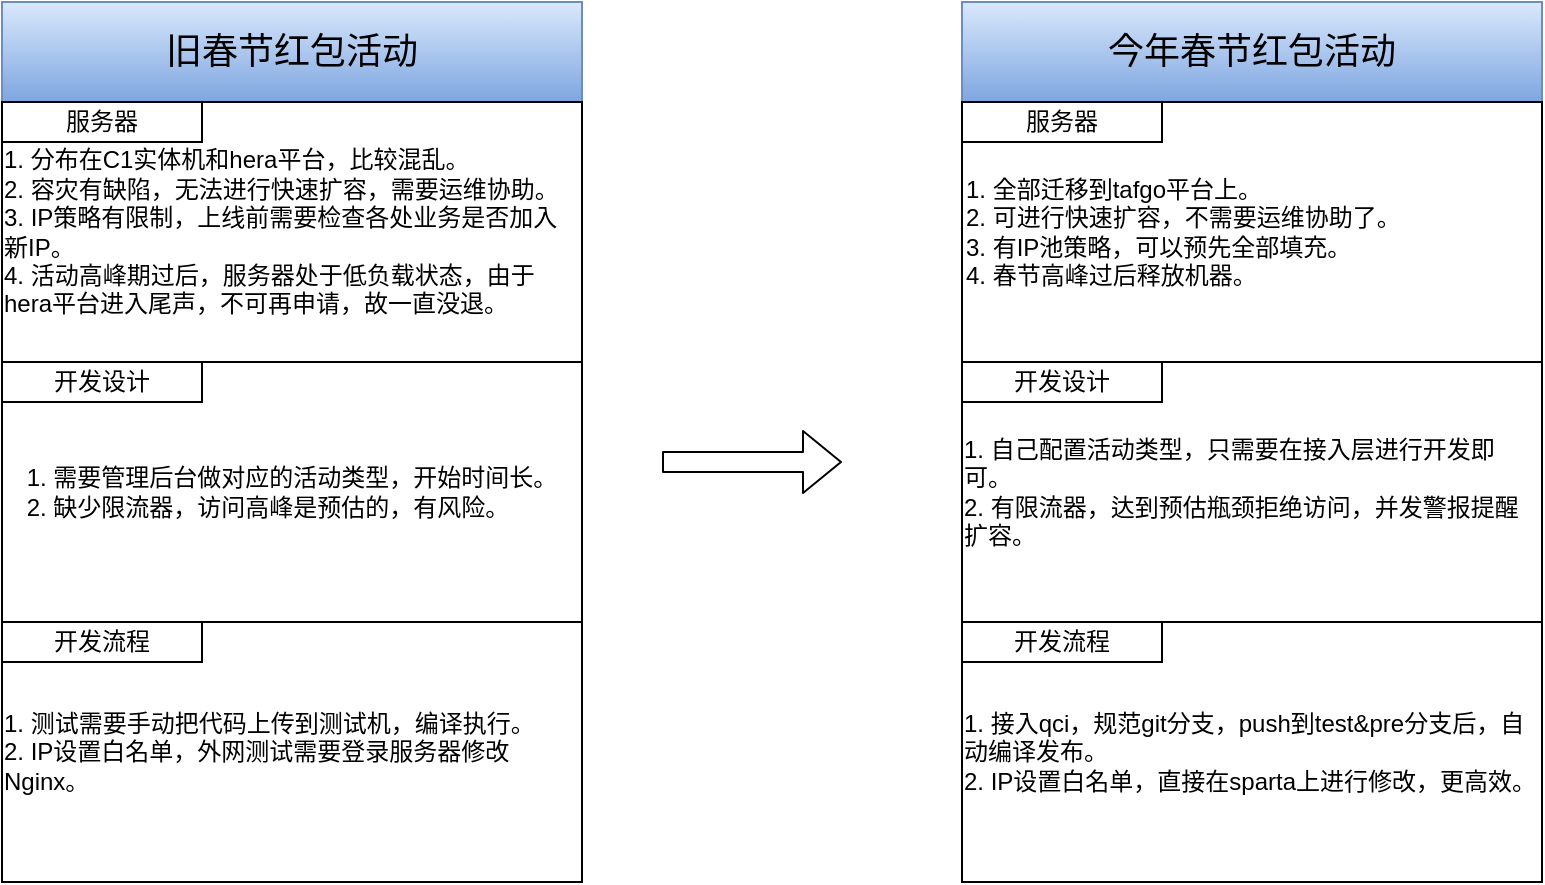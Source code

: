 <mxfile version="12.8.4" type="github">
  <diagram id="tgx5qRNd7c81VqCin17c" name="Page-1">
    <mxGraphModel dx="1003" dy="907" grid="1" gridSize="10" guides="1" tooltips="1" connect="1" arrows="1" fold="1" page="1" pageScale="1" pageWidth="1600" pageHeight="1200" math="0" shadow="0">
      <root>
        <mxCell id="0" />
        <mxCell id="1" parent="0" />
        <mxCell id="kUlPF4OWH2II1TtpLDOm-9" value="&lt;div style=&quot;text-align: left&quot;&gt;&lt;span&gt;1. 需要管理后台做对应的活动类型，开始时间长。&lt;/span&gt;&lt;/div&gt;&lt;div style=&quot;text-align: left&quot;&gt;&lt;span&gt;2. 缺少限流器，访问高峰是预估的，有风险。&lt;/span&gt;&lt;/div&gt;" style="rounded=0;whiteSpace=wrap;html=1;" vertex="1" parent="1">
          <mxGeometry x="80" y="390" width="290" height="130" as="geometry" />
        </mxCell>
        <mxCell id="kUlPF4OWH2II1TtpLDOm-2" value="&lt;font style=&quot;font-size: 18px&quot;&gt;旧春节红包活动&lt;/font&gt;" style="rounded=0;whiteSpace=wrap;html=1;gradientColor=#7ea6e0;fillColor=#dae8fc;strokeColor=#6c8ebf;" vertex="1" parent="1">
          <mxGeometry x="80" y="210" width="290" height="50" as="geometry" />
        </mxCell>
        <mxCell id="kUlPF4OWH2II1TtpLDOm-3" value="&lt;div style=&quot;text-align: left&quot;&gt;&lt;span&gt;1. 分布在C1实体机和hera平台，比较混乱。&lt;/span&gt;&lt;/div&gt;&lt;div style=&quot;text-align: left&quot;&gt;&lt;span&gt;2. 容灾有缺陷，无法进行快速扩容，需要运维协助。&lt;/span&gt;&lt;/div&gt;&lt;div style=&quot;text-align: left&quot;&gt;&lt;span&gt;3. IP策略有限制，上线前需要检查各处业务是否加入新IP。&lt;/span&gt;&lt;/div&gt;&lt;div style=&quot;text-align: left&quot;&gt;4. 活动高峰期过后，服务器处于低负载状态，由于hera平台进入尾声，不可再申请，故一直没退。&lt;/div&gt;" style="rounded=0;whiteSpace=wrap;html=1;" vertex="1" parent="1">
          <mxGeometry x="80" y="260" width="290" height="130" as="geometry" />
        </mxCell>
        <mxCell id="kUlPF4OWH2II1TtpLDOm-4" value="服务器" style="rounded=0;whiteSpace=wrap;html=1;" vertex="1" parent="1">
          <mxGeometry x="80" y="260" width="100" height="20" as="geometry" />
        </mxCell>
        <mxCell id="kUlPF4OWH2II1TtpLDOm-6" value="&lt;div style=&quot;text-align: left&quot;&gt;&lt;span&gt;1. 测试需要手动把代码上传到测试机，编译执行。&lt;/span&gt;&lt;/div&gt;&lt;div style=&quot;text-align: left&quot;&gt;&lt;span&gt;2. IP设置白名单，外网测试需要登录服务器修改Nginx。&lt;/span&gt;&lt;/div&gt;" style="rounded=0;whiteSpace=wrap;html=1;" vertex="1" parent="1">
          <mxGeometry x="80" y="520" width="290" height="130" as="geometry" />
        </mxCell>
        <mxCell id="kUlPF4OWH2II1TtpLDOm-7" value="开发流程" style="rounded=0;whiteSpace=wrap;html=1;" vertex="1" parent="1">
          <mxGeometry x="80" y="520" width="100" height="20" as="geometry" />
        </mxCell>
        <mxCell id="kUlPF4OWH2II1TtpLDOm-8" value="开发设计" style="rounded=0;whiteSpace=wrap;html=1;" vertex="1" parent="1">
          <mxGeometry x="80" y="390" width="100" height="20" as="geometry" />
        </mxCell>
        <mxCell id="kUlPF4OWH2II1TtpLDOm-10" value="" style="shape=flexArrow;endArrow=classic;html=1;" edge="1" parent="1">
          <mxGeometry width="50" height="50" relative="1" as="geometry">
            <mxPoint x="410" y="440" as="sourcePoint" />
            <mxPoint x="500" y="440" as="targetPoint" />
          </mxGeometry>
        </mxCell>
        <mxCell id="kUlPF4OWH2II1TtpLDOm-11" value="&lt;div style=&quot;text-align: left&quot;&gt;&lt;span&gt;1. 自己配置活动类型，只需要在接入层进行开发即可。&lt;/span&gt;&lt;/div&gt;&lt;div style=&quot;text-align: left&quot;&gt;&lt;span&gt;2. 有限流器，达到预估瓶颈拒绝访问，并发警报提醒扩容。&lt;/span&gt;&lt;/div&gt;" style="rounded=0;whiteSpace=wrap;html=1;" vertex="1" parent="1">
          <mxGeometry x="560" y="390" width="290" height="130" as="geometry" />
        </mxCell>
        <mxCell id="kUlPF4OWH2II1TtpLDOm-12" value="&lt;font style=&quot;font-size: 18px&quot;&gt;今年春节红包活动&lt;/font&gt;" style="rounded=0;whiteSpace=wrap;html=1;gradientColor=#7ea6e0;fillColor=#dae8fc;strokeColor=#6c8ebf;" vertex="1" parent="1">
          <mxGeometry x="560" y="210" width="290" height="50" as="geometry" />
        </mxCell>
        <mxCell id="kUlPF4OWH2II1TtpLDOm-13" value="&lt;div style=&quot;&quot;&gt;&lt;span&gt;1. 全部迁移到tafgo平台上。&lt;/span&gt;&lt;/div&gt;&lt;div style=&quot;&quot;&gt;&lt;span&gt;2. 可进行快速扩容，不需要运维协助了。&lt;/span&gt;&lt;/div&gt;&lt;div style=&quot;&quot;&gt;&lt;span&gt;3. 有IP池策略，可以预先全部填充。&lt;/span&gt;&lt;/div&gt;&lt;div style=&quot;&quot;&gt;4. 春节高峰过后释放机器。&lt;/div&gt;" style="rounded=0;whiteSpace=wrap;html=1;align=left;" vertex="1" parent="1">
          <mxGeometry x="560" y="260" width="290" height="130" as="geometry" />
        </mxCell>
        <mxCell id="kUlPF4OWH2II1TtpLDOm-14" value="服务器" style="rounded=0;whiteSpace=wrap;html=1;" vertex="1" parent="1">
          <mxGeometry x="560" y="260" width="100" height="20" as="geometry" />
        </mxCell>
        <mxCell id="kUlPF4OWH2II1TtpLDOm-15" value="&lt;div style=&quot;text-align: left&quot;&gt;&lt;span&gt;1. 接入qci，规范git分支，push到test&amp;amp;pre分支后，自动编译发布。&lt;/span&gt;&lt;/div&gt;&lt;div style=&quot;text-align: left&quot;&gt;&lt;span&gt;2. IP设置白名单，直接在sparta上进行修改，更高效。&lt;/span&gt;&lt;/div&gt;" style="rounded=0;whiteSpace=wrap;html=1;" vertex="1" parent="1">
          <mxGeometry x="560" y="520" width="290" height="130" as="geometry" />
        </mxCell>
        <mxCell id="kUlPF4OWH2II1TtpLDOm-16" value="开发流程" style="rounded=0;whiteSpace=wrap;html=1;" vertex="1" parent="1">
          <mxGeometry x="560" y="520" width="100" height="20" as="geometry" />
        </mxCell>
        <mxCell id="kUlPF4OWH2II1TtpLDOm-17" value="开发设计" style="rounded=0;whiteSpace=wrap;html=1;" vertex="1" parent="1">
          <mxGeometry x="560" y="390" width="100" height="20" as="geometry" />
        </mxCell>
      </root>
    </mxGraphModel>
  </diagram>
</mxfile>
